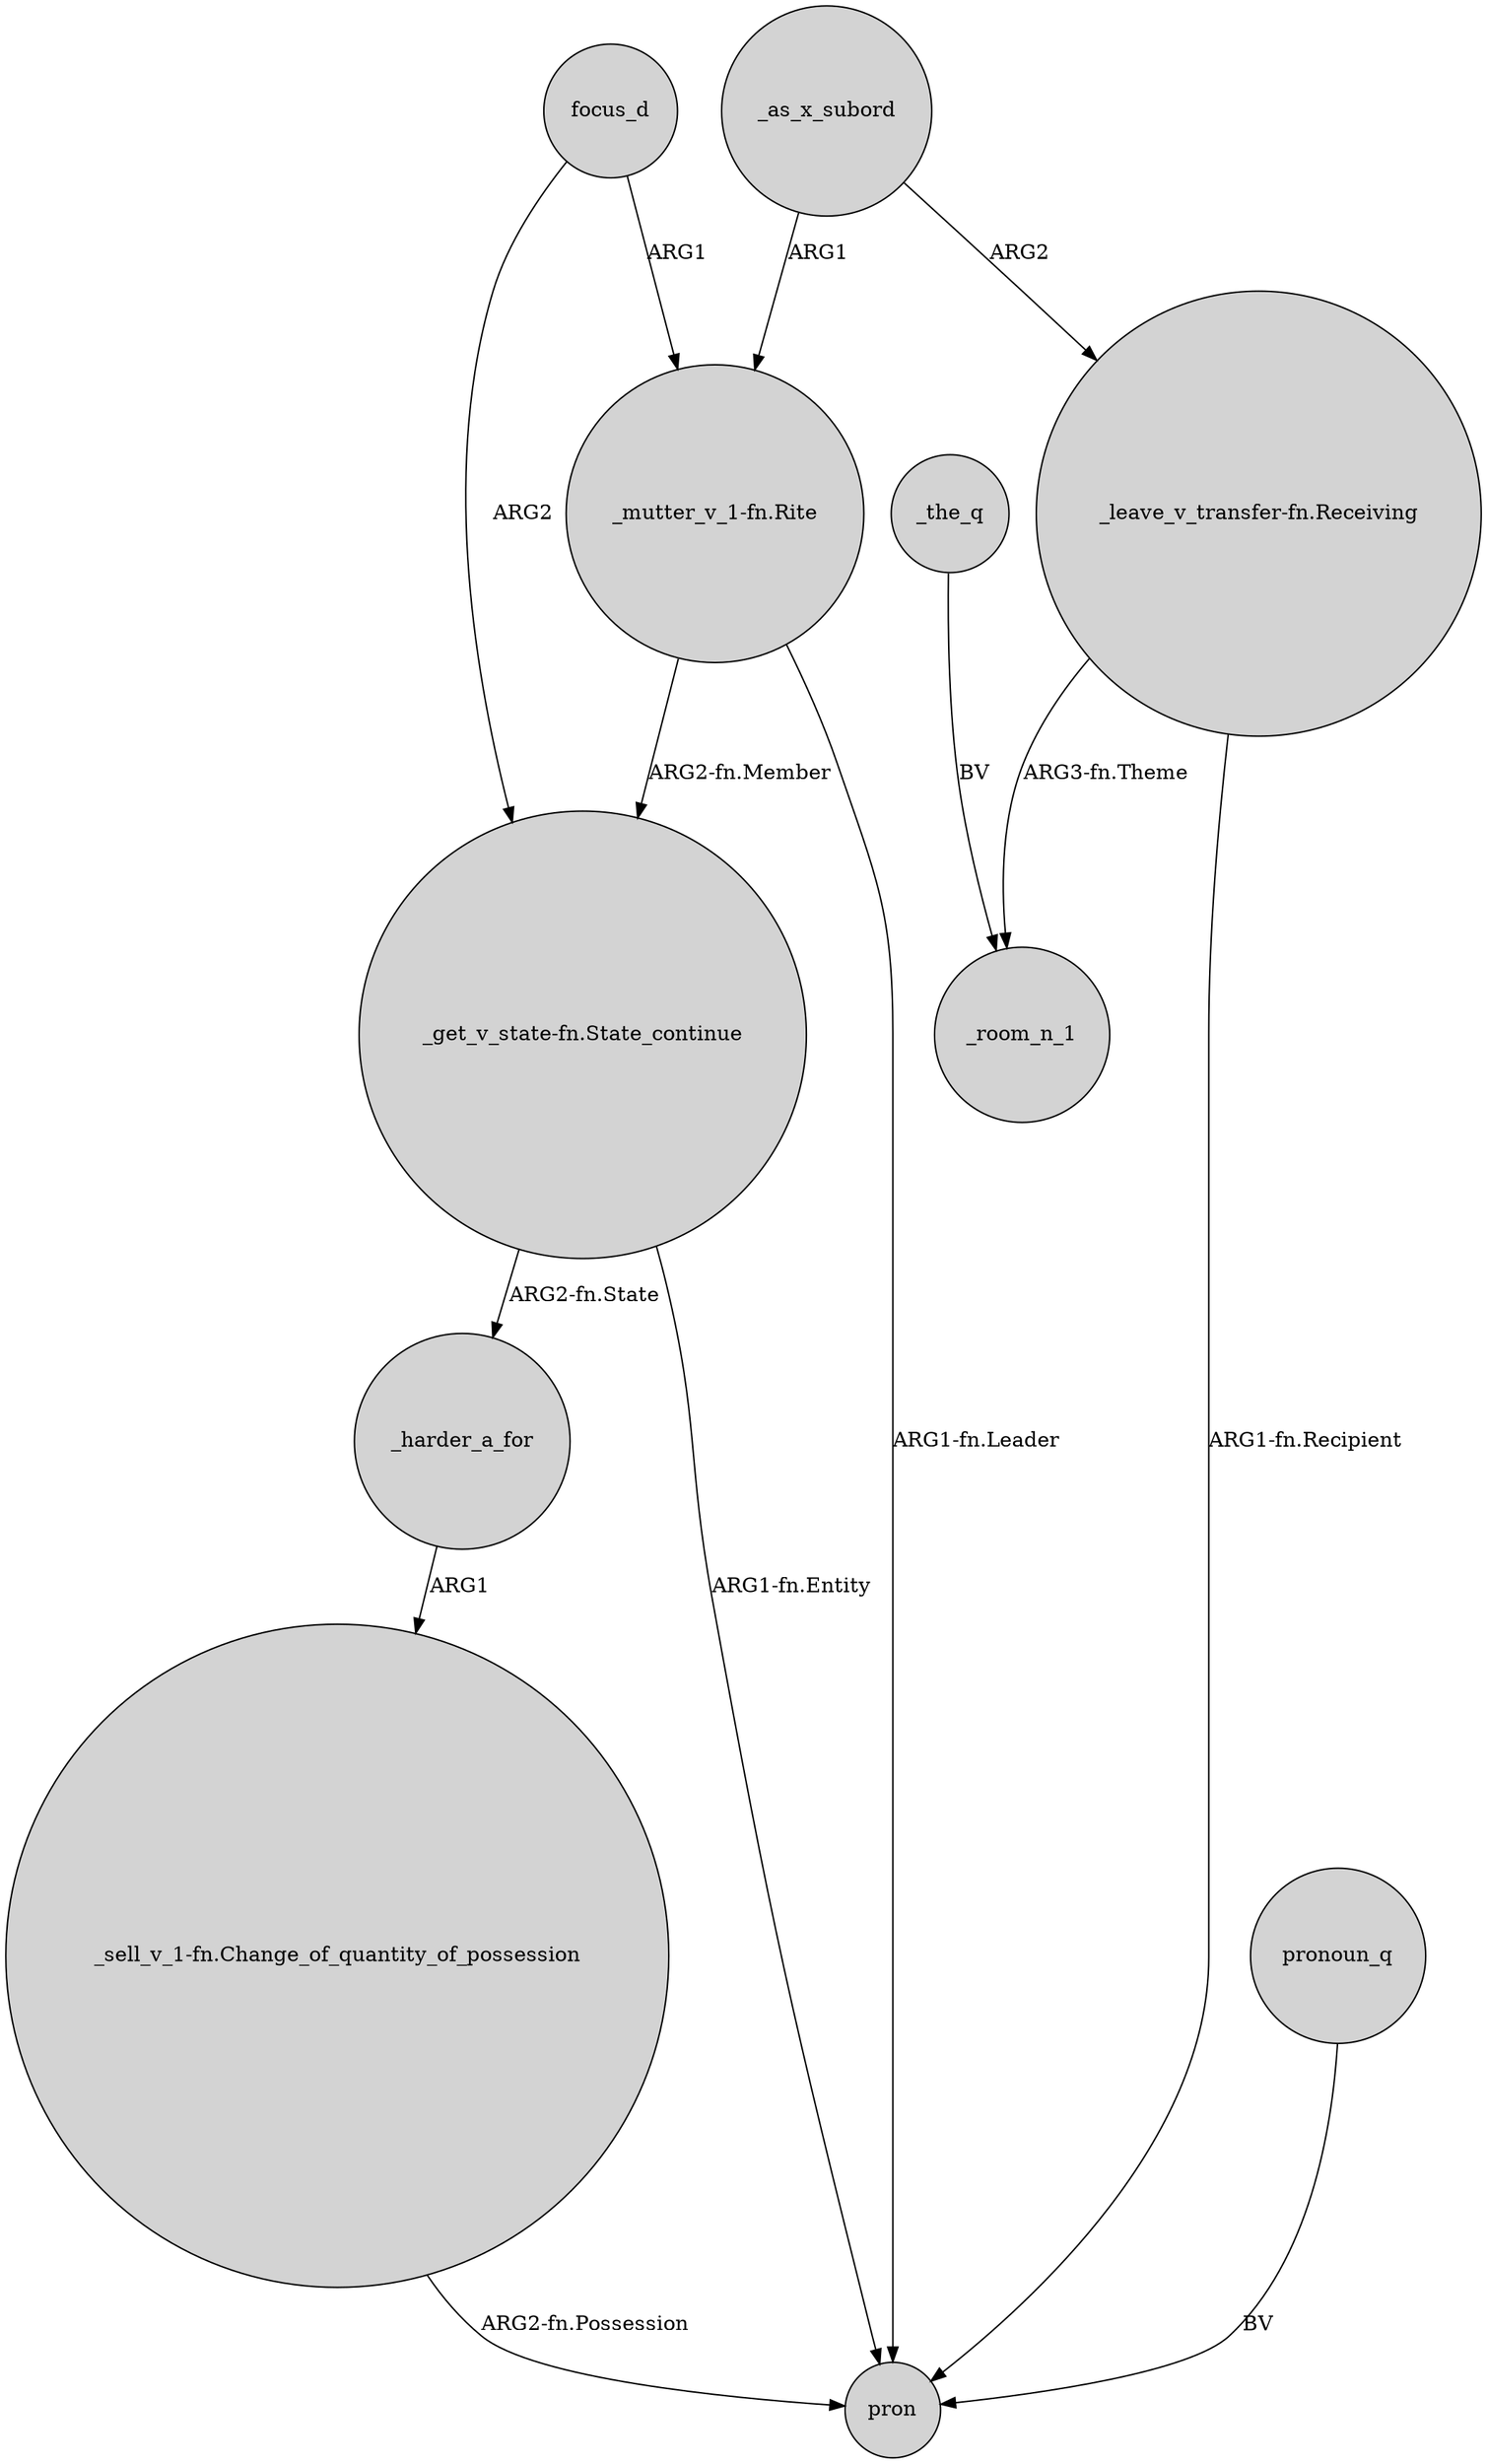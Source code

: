 digraph {
	node [shape=circle style=filled]
	focus_d -> "_get_v_state-fn.State_continue" [label=ARG2]
	_harder_a_for -> "_sell_v_1-fn.Change_of_quantity_of_possession" [label=ARG1]
	focus_d -> "_mutter_v_1-fn.Rite" [label=ARG1]
	_the_q -> _room_n_1 [label=BV]
	_as_x_subord -> "_mutter_v_1-fn.Rite" [label=ARG1]
	"_leave_v_transfer-fn.Receiving" -> _room_n_1 [label="ARG3-fn.Theme"]
	_as_x_subord -> "_leave_v_transfer-fn.Receiving" [label=ARG2]
	"_mutter_v_1-fn.Rite" -> "_get_v_state-fn.State_continue" [label="ARG2-fn.Member"]
	"_sell_v_1-fn.Change_of_quantity_of_possession" -> pron [label="ARG2-fn.Possession"]
	pronoun_q -> pron [label=BV]
	"_leave_v_transfer-fn.Receiving" -> pron [label="ARG1-fn.Recipient"]
	"_get_v_state-fn.State_continue" -> _harder_a_for [label="ARG2-fn.State"]
	"_get_v_state-fn.State_continue" -> pron [label="ARG1-fn.Entity"]
	"_mutter_v_1-fn.Rite" -> pron [label="ARG1-fn.Leader"]
}

